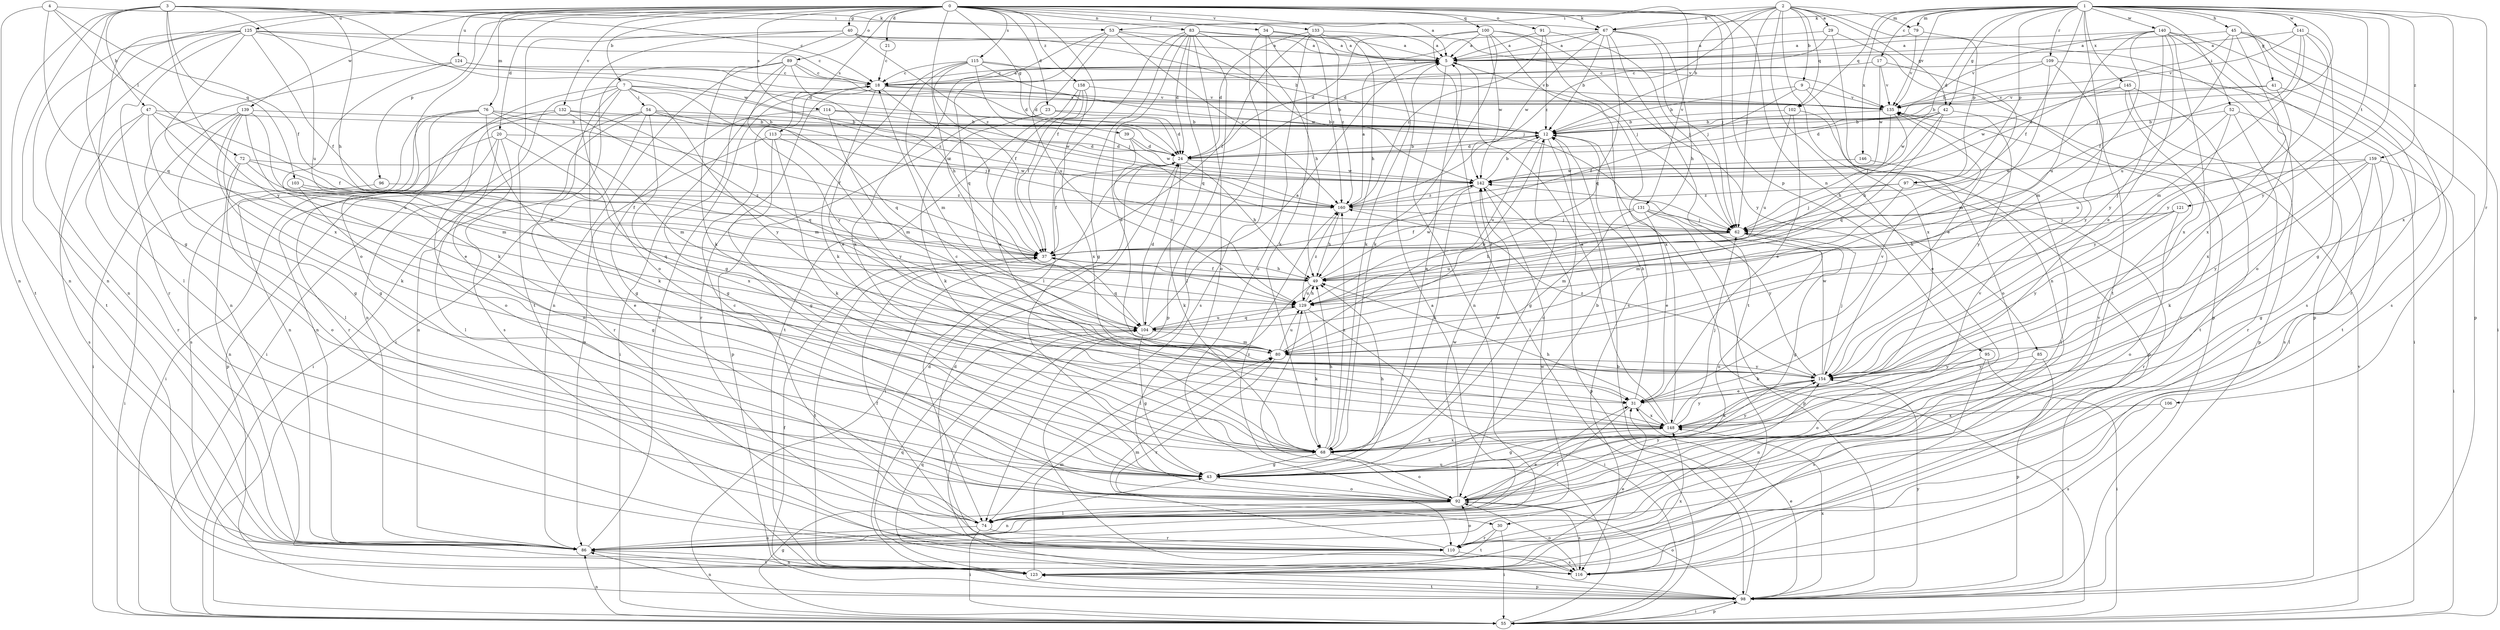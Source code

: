 strict digraph  {
0;
1;
2;
3;
4;
5;
7;
9;
12;
17;
18;
20;
21;
23;
24;
29;
30;
31;
34;
37;
39;
40;
41;
42;
43;
45;
47;
49;
52;
53;
54;
55;
62;
67;
68;
72;
74;
76;
79;
80;
83;
85;
86;
89;
91;
92;
95;
96;
97;
98;
100;
102;
103;
104;
106;
109;
110;
113;
114;
115;
116;
121;
123;
124;
125;
129;
131;
132;
133;
135;
139;
140;
141;
142;
145;
146;
148;
154;
158;
159;
160;
0 -> 5  [label=a];
0 -> 7  [label=b];
0 -> 20  [label=d];
0 -> 21  [label=d];
0 -> 23  [label=d];
0 -> 34  [label=f];
0 -> 37  [label=f];
0 -> 39  [label=g];
0 -> 40  [label=g];
0 -> 62  [label=j];
0 -> 67  [label=k];
0 -> 76  [label=m];
0 -> 83  [label=n];
0 -> 85  [label=n];
0 -> 86  [label=n];
0 -> 89  [label=o];
0 -> 91  [label=o];
0 -> 92  [label=o];
0 -> 95  [label=p];
0 -> 96  [label=p];
0 -> 100  [label=q];
0 -> 113  [label=s];
0 -> 114  [label=s];
0 -> 115  [label=s];
0 -> 124  [label=u];
0 -> 125  [label=u];
0 -> 129  [label=u];
0 -> 131  [label=v];
0 -> 132  [label=v];
0 -> 133  [label=v];
0 -> 139  [label=w];
0 -> 158  [label=z];
1 -> 17  [label=c];
1 -> 24  [label=d];
1 -> 37  [label=f];
1 -> 41  [label=g];
1 -> 42  [label=g];
1 -> 45  [label=h];
1 -> 52  [label=i];
1 -> 62  [label=j];
1 -> 67  [label=k];
1 -> 79  [label=m];
1 -> 97  [label=p];
1 -> 102  [label=q];
1 -> 106  [label=r];
1 -> 109  [label=r];
1 -> 121  [label=t];
1 -> 123  [label=t];
1 -> 135  [label=v];
1 -> 140  [label=w];
1 -> 141  [label=w];
1 -> 145  [label=x];
1 -> 146  [label=x];
1 -> 148  [label=x];
1 -> 154  [label=y];
1 -> 159  [label=z];
2 -> 9  [label=b];
2 -> 12  [label=b];
2 -> 29  [label=e];
2 -> 30  [label=e];
2 -> 42  [label=g];
2 -> 53  [label=i];
2 -> 62  [label=j];
2 -> 67  [label=k];
2 -> 79  [label=m];
2 -> 86  [label=n];
2 -> 97  [label=p];
2 -> 102  [label=q];
2 -> 160  [label=z];
3 -> 18  [label=c];
3 -> 43  [label=g];
3 -> 47  [label=h];
3 -> 49  [label=h];
3 -> 53  [label=i];
3 -> 86  [label=n];
3 -> 103  [label=q];
3 -> 123  [label=t];
3 -> 129  [label=u];
3 -> 142  [label=w];
3 -> 154  [label=y];
4 -> 37  [label=f];
4 -> 67  [label=k];
4 -> 72  [label=l];
4 -> 86  [label=n];
4 -> 104  [label=q];
5 -> 18  [label=c];
5 -> 86  [label=n];
5 -> 148  [label=x];
7 -> 30  [label=e];
7 -> 54  [label=i];
7 -> 55  [label=i];
7 -> 86  [label=n];
7 -> 104  [label=q];
7 -> 116  [label=s];
7 -> 135  [label=v];
7 -> 154  [label=y];
7 -> 160  [label=z];
9 -> 12  [label=b];
9 -> 37  [label=f];
9 -> 92  [label=o];
9 -> 135  [label=v];
12 -> 24  [label=d];
12 -> 43  [label=g];
12 -> 92  [label=o];
12 -> 129  [label=u];
17 -> 18  [label=c];
17 -> 31  [label=e];
17 -> 135  [label=v];
17 -> 142  [label=w];
18 -> 5  [label=a];
18 -> 12  [label=b];
18 -> 31  [label=e];
18 -> 37  [label=f];
18 -> 55  [label=i];
18 -> 110  [label=r];
18 -> 135  [label=v];
20 -> 24  [label=d];
20 -> 55  [label=i];
20 -> 74  [label=l];
20 -> 92  [label=o];
20 -> 98  [label=p];
20 -> 148  [label=x];
21 -> 18  [label=c];
23 -> 12  [label=b];
23 -> 24  [label=d];
23 -> 68  [label=k];
23 -> 98  [label=p];
24 -> 12  [label=b];
24 -> 37  [label=f];
24 -> 49  [label=h];
24 -> 55  [label=i];
24 -> 68  [label=k];
24 -> 142  [label=w];
29 -> 5  [label=a];
29 -> 24  [label=d];
29 -> 98  [label=p];
29 -> 148  [label=x];
30 -> 55  [label=i];
30 -> 110  [label=r];
30 -> 123  [label=t];
31 -> 12  [label=b];
31 -> 74  [label=l];
31 -> 135  [label=v];
31 -> 148  [label=x];
34 -> 5  [label=a];
34 -> 68  [label=k];
34 -> 74  [label=l];
34 -> 116  [label=s];
34 -> 160  [label=z];
37 -> 49  [label=h];
37 -> 104  [label=q];
37 -> 123  [label=t];
39 -> 24  [label=d];
39 -> 129  [label=u];
39 -> 142  [label=w];
40 -> 5  [label=a];
40 -> 12  [label=b];
40 -> 68  [label=k];
40 -> 92  [label=o];
40 -> 123  [label=t];
40 -> 160  [label=z];
41 -> 12  [label=b];
41 -> 123  [label=t];
41 -> 135  [label=v];
41 -> 148  [label=x];
42 -> 12  [label=b];
42 -> 24  [label=d];
42 -> 49  [label=h];
42 -> 104  [label=q];
42 -> 142  [label=w];
42 -> 154  [label=y];
43 -> 5  [label=a];
43 -> 12  [label=b];
43 -> 49  [label=h];
43 -> 92  [label=o];
43 -> 135  [label=v];
45 -> 5  [label=a];
45 -> 55  [label=i];
45 -> 110  [label=r];
45 -> 116  [label=s];
45 -> 129  [label=u];
45 -> 148  [label=x];
45 -> 160  [label=z];
47 -> 12  [label=b];
47 -> 37  [label=f];
47 -> 43  [label=g];
47 -> 110  [label=r];
47 -> 116  [label=s];
47 -> 129  [label=u];
49 -> 37  [label=f];
49 -> 74  [label=l];
49 -> 129  [label=u];
49 -> 142  [label=w];
52 -> 12  [label=b];
52 -> 110  [label=r];
52 -> 116  [label=s];
52 -> 129  [label=u];
52 -> 154  [label=y];
53 -> 5  [label=a];
53 -> 62  [label=j];
53 -> 68  [label=k];
53 -> 104  [label=q];
53 -> 129  [label=u];
53 -> 160  [label=z];
54 -> 12  [label=b];
54 -> 43  [label=g];
54 -> 55  [label=i];
54 -> 62  [label=j];
54 -> 86  [label=n];
54 -> 110  [label=r];
54 -> 160  [label=z];
55 -> 12  [label=b];
55 -> 43  [label=g];
55 -> 86  [label=n];
55 -> 98  [label=p];
55 -> 129  [label=u];
55 -> 135  [label=v];
62 -> 37  [label=f];
62 -> 43  [label=g];
62 -> 49  [label=h];
62 -> 92  [label=o];
62 -> 129  [label=u];
67 -> 5  [label=a];
67 -> 12  [label=b];
67 -> 18  [label=c];
67 -> 49  [label=h];
67 -> 62  [label=j];
67 -> 104  [label=q];
67 -> 123  [label=t];
67 -> 142  [label=w];
68 -> 43  [label=g];
68 -> 49  [label=h];
68 -> 92  [label=o];
68 -> 142  [label=w];
68 -> 148  [label=x];
68 -> 154  [label=y];
68 -> 160  [label=z];
72 -> 37  [label=f];
72 -> 49  [label=h];
72 -> 86  [label=n];
72 -> 92  [label=o];
72 -> 142  [label=w];
74 -> 18  [label=c];
74 -> 31  [label=e];
74 -> 55  [label=i];
74 -> 86  [label=n];
74 -> 110  [label=r];
74 -> 135  [label=v];
76 -> 12  [label=b];
76 -> 37  [label=f];
76 -> 68  [label=k];
76 -> 80  [label=m];
76 -> 86  [label=n];
76 -> 110  [label=r];
76 -> 116  [label=s];
79 -> 5  [label=a];
79 -> 98  [label=p];
79 -> 135  [label=v];
80 -> 12  [label=b];
80 -> 110  [label=r];
80 -> 129  [label=u];
80 -> 154  [label=y];
83 -> 5  [label=a];
83 -> 24  [label=d];
83 -> 31  [label=e];
83 -> 43  [label=g];
83 -> 49  [label=h];
83 -> 74  [label=l];
83 -> 92  [label=o];
83 -> 98  [label=p];
83 -> 104  [label=q];
83 -> 135  [label=v];
85 -> 86  [label=n];
85 -> 98  [label=p];
85 -> 154  [label=y];
86 -> 5  [label=a];
86 -> 18  [label=c];
86 -> 123  [label=t];
86 -> 142  [label=w];
89 -> 18  [label=c];
89 -> 24  [label=d];
89 -> 43  [label=g];
89 -> 49  [label=h];
89 -> 55  [label=i];
89 -> 86  [label=n];
89 -> 154  [label=y];
91 -> 5  [label=a];
91 -> 12  [label=b];
91 -> 62  [label=j];
91 -> 160  [label=z];
92 -> 74  [label=l];
92 -> 86  [label=n];
92 -> 116  [label=s];
92 -> 142  [label=w];
92 -> 154  [label=y];
92 -> 160  [label=z];
95 -> 55  [label=i];
95 -> 92  [label=o];
95 -> 116  [label=s];
95 -> 154  [label=y];
96 -> 55  [label=i];
96 -> 160  [label=z];
97 -> 62  [label=j];
97 -> 80  [label=m];
97 -> 110  [label=r];
97 -> 160  [label=z];
98 -> 12  [label=b];
98 -> 31  [label=e];
98 -> 37  [label=f];
98 -> 55  [label=i];
98 -> 86  [label=n];
98 -> 92  [label=o];
98 -> 104  [label=q];
98 -> 123  [label=t];
98 -> 148  [label=x];
98 -> 154  [label=y];
100 -> 5  [label=a];
100 -> 24  [label=d];
100 -> 55  [label=i];
100 -> 62  [label=j];
100 -> 68  [label=k];
100 -> 116  [label=s];
100 -> 142  [label=w];
100 -> 154  [label=y];
102 -> 12  [label=b];
102 -> 31  [label=e];
102 -> 98  [label=p];
102 -> 129  [label=u];
103 -> 43  [label=g];
103 -> 104  [label=q];
103 -> 160  [label=z];
104 -> 5  [label=a];
104 -> 24  [label=d];
104 -> 43  [label=g];
104 -> 80  [label=m];
104 -> 129  [label=u];
106 -> 116  [label=s];
106 -> 148  [label=x];
109 -> 12  [label=b];
109 -> 18  [label=c];
109 -> 55  [label=i];
109 -> 80  [label=m];
109 -> 154  [label=y];
110 -> 37  [label=f];
110 -> 80  [label=m];
110 -> 92  [label=o];
110 -> 116  [label=s];
113 -> 24  [label=d];
113 -> 43  [label=g];
113 -> 68  [label=k];
113 -> 86  [label=n];
113 -> 154  [label=y];
114 -> 12  [label=b];
114 -> 43  [label=g];
114 -> 80  [label=m];
114 -> 142  [label=w];
115 -> 18  [label=c];
115 -> 24  [label=d];
115 -> 37  [label=f];
115 -> 62  [label=j];
115 -> 68  [label=k];
115 -> 80  [label=m];
115 -> 135  [label=v];
115 -> 142  [label=w];
116 -> 24  [label=d];
116 -> 92  [label=o];
121 -> 49  [label=h];
121 -> 62  [label=j];
121 -> 92  [label=o];
121 -> 154  [label=y];
123 -> 24  [label=d];
123 -> 31  [label=e];
123 -> 80  [label=m];
123 -> 86  [label=n];
123 -> 98  [label=p];
123 -> 104  [label=q];
123 -> 148  [label=x];
124 -> 18  [label=c];
124 -> 68  [label=k];
124 -> 86  [label=n];
124 -> 135  [label=v];
125 -> 5  [label=a];
125 -> 18  [label=c];
125 -> 24  [label=d];
125 -> 37  [label=f];
125 -> 74  [label=l];
125 -> 86  [label=n];
125 -> 110  [label=r];
125 -> 123  [label=t];
125 -> 148  [label=x];
129 -> 49  [label=h];
129 -> 55  [label=i];
129 -> 68  [label=k];
129 -> 104  [label=q];
129 -> 160  [label=z];
131 -> 31  [label=e];
131 -> 37  [label=f];
131 -> 62  [label=j];
131 -> 80  [label=m];
131 -> 98  [label=p];
131 -> 154  [label=y];
132 -> 12  [label=b];
132 -> 80  [label=m];
132 -> 86  [label=n];
132 -> 92  [label=o];
132 -> 104  [label=q];
133 -> 5  [label=a];
133 -> 24  [label=d];
133 -> 37  [label=f];
133 -> 49  [label=h];
133 -> 68  [label=k];
133 -> 92  [label=o];
133 -> 160  [label=z];
135 -> 12  [label=b];
135 -> 49  [label=h];
135 -> 62  [label=j];
139 -> 12  [label=b];
139 -> 31  [label=e];
139 -> 43  [label=g];
139 -> 55  [label=i];
139 -> 68  [label=k];
139 -> 74  [label=l];
139 -> 80  [label=m];
140 -> 5  [label=a];
140 -> 31  [label=e];
140 -> 80  [label=m];
140 -> 92  [label=o];
140 -> 98  [label=p];
140 -> 116  [label=s];
140 -> 129  [label=u];
140 -> 135  [label=v];
140 -> 148  [label=x];
140 -> 154  [label=y];
141 -> 5  [label=a];
141 -> 37  [label=f];
141 -> 43  [label=g];
141 -> 80  [label=m];
141 -> 135  [label=v];
141 -> 154  [label=y];
142 -> 12  [label=b];
142 -> 68  [label=k];
142 -> 98  [label=p];
142 -> 160  [label=z];
145 -> 98  [label=p];
145 -> 110  [label=r];
145 -> 123  [label=t];
145 -> 135  [label=v];
145 -> 142  [label=w];
146 -> 74  [label=l];
146 -> 142  [label=w];
148 -> 5  [label=a];
148 -> 18  [label=c];
148 -> 43  [label=g];
148 -> 49  [label=h];
148 -> 62  [label=j];
148 -> 68  [label=k];
148 -> 154  [label=y];
154 -> 31  [label=e];
154 -> 62  [label=j];
154 -> 68  [label=k];
154 -> 142  [label=w];
154 -> 160  [label=z];
158 -> 31  [label=e];
158 -> 37  [label=f];
158 -> 123  [label=t];
158 -> 135  [label=v];
158 -> 148  [label=x];
159 -> 43  [label=g];
159 -> 55  [label=i];
159 -> 62  [label=j];
159 -> 68  [label=k];
159 -> 74  [label=l];
159 -> 142  [label=w];
159 -> 154  [label=y];
160 -> 5  [label=a];
160 -> 49  [label=h];
160 -> 62  [label=j];
}
